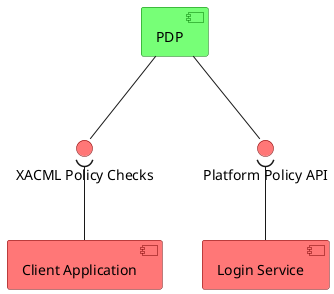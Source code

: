 @startuml component

hide stereotype

component PDP <<pdp>>
() "Platform Policy API" as pdpendpoints <<provided>>
() "XACML Policy Checks" as xacml_checks <<provided>>
PDP -down- pdpendpoints
PDP -down- xacml_checks

component "Login Service" as login_service <<consumer>>
component "Client Application" as client_app <<consumer>>
login_service -up-( pdpendpoints
client_app -up-( xacml_checks

  
skinparam component<<pdp>> {
    BackgroundColor #77ff77
    BorderColor #007700
}

skinparam interface<<provided>> {
    BackgroundColor #ff7777
    BorderColor #770000
}

skinparam component<<consumer>> {
    BackgroundColor #ff7777
    BorderColor #770000
}

@enduml
